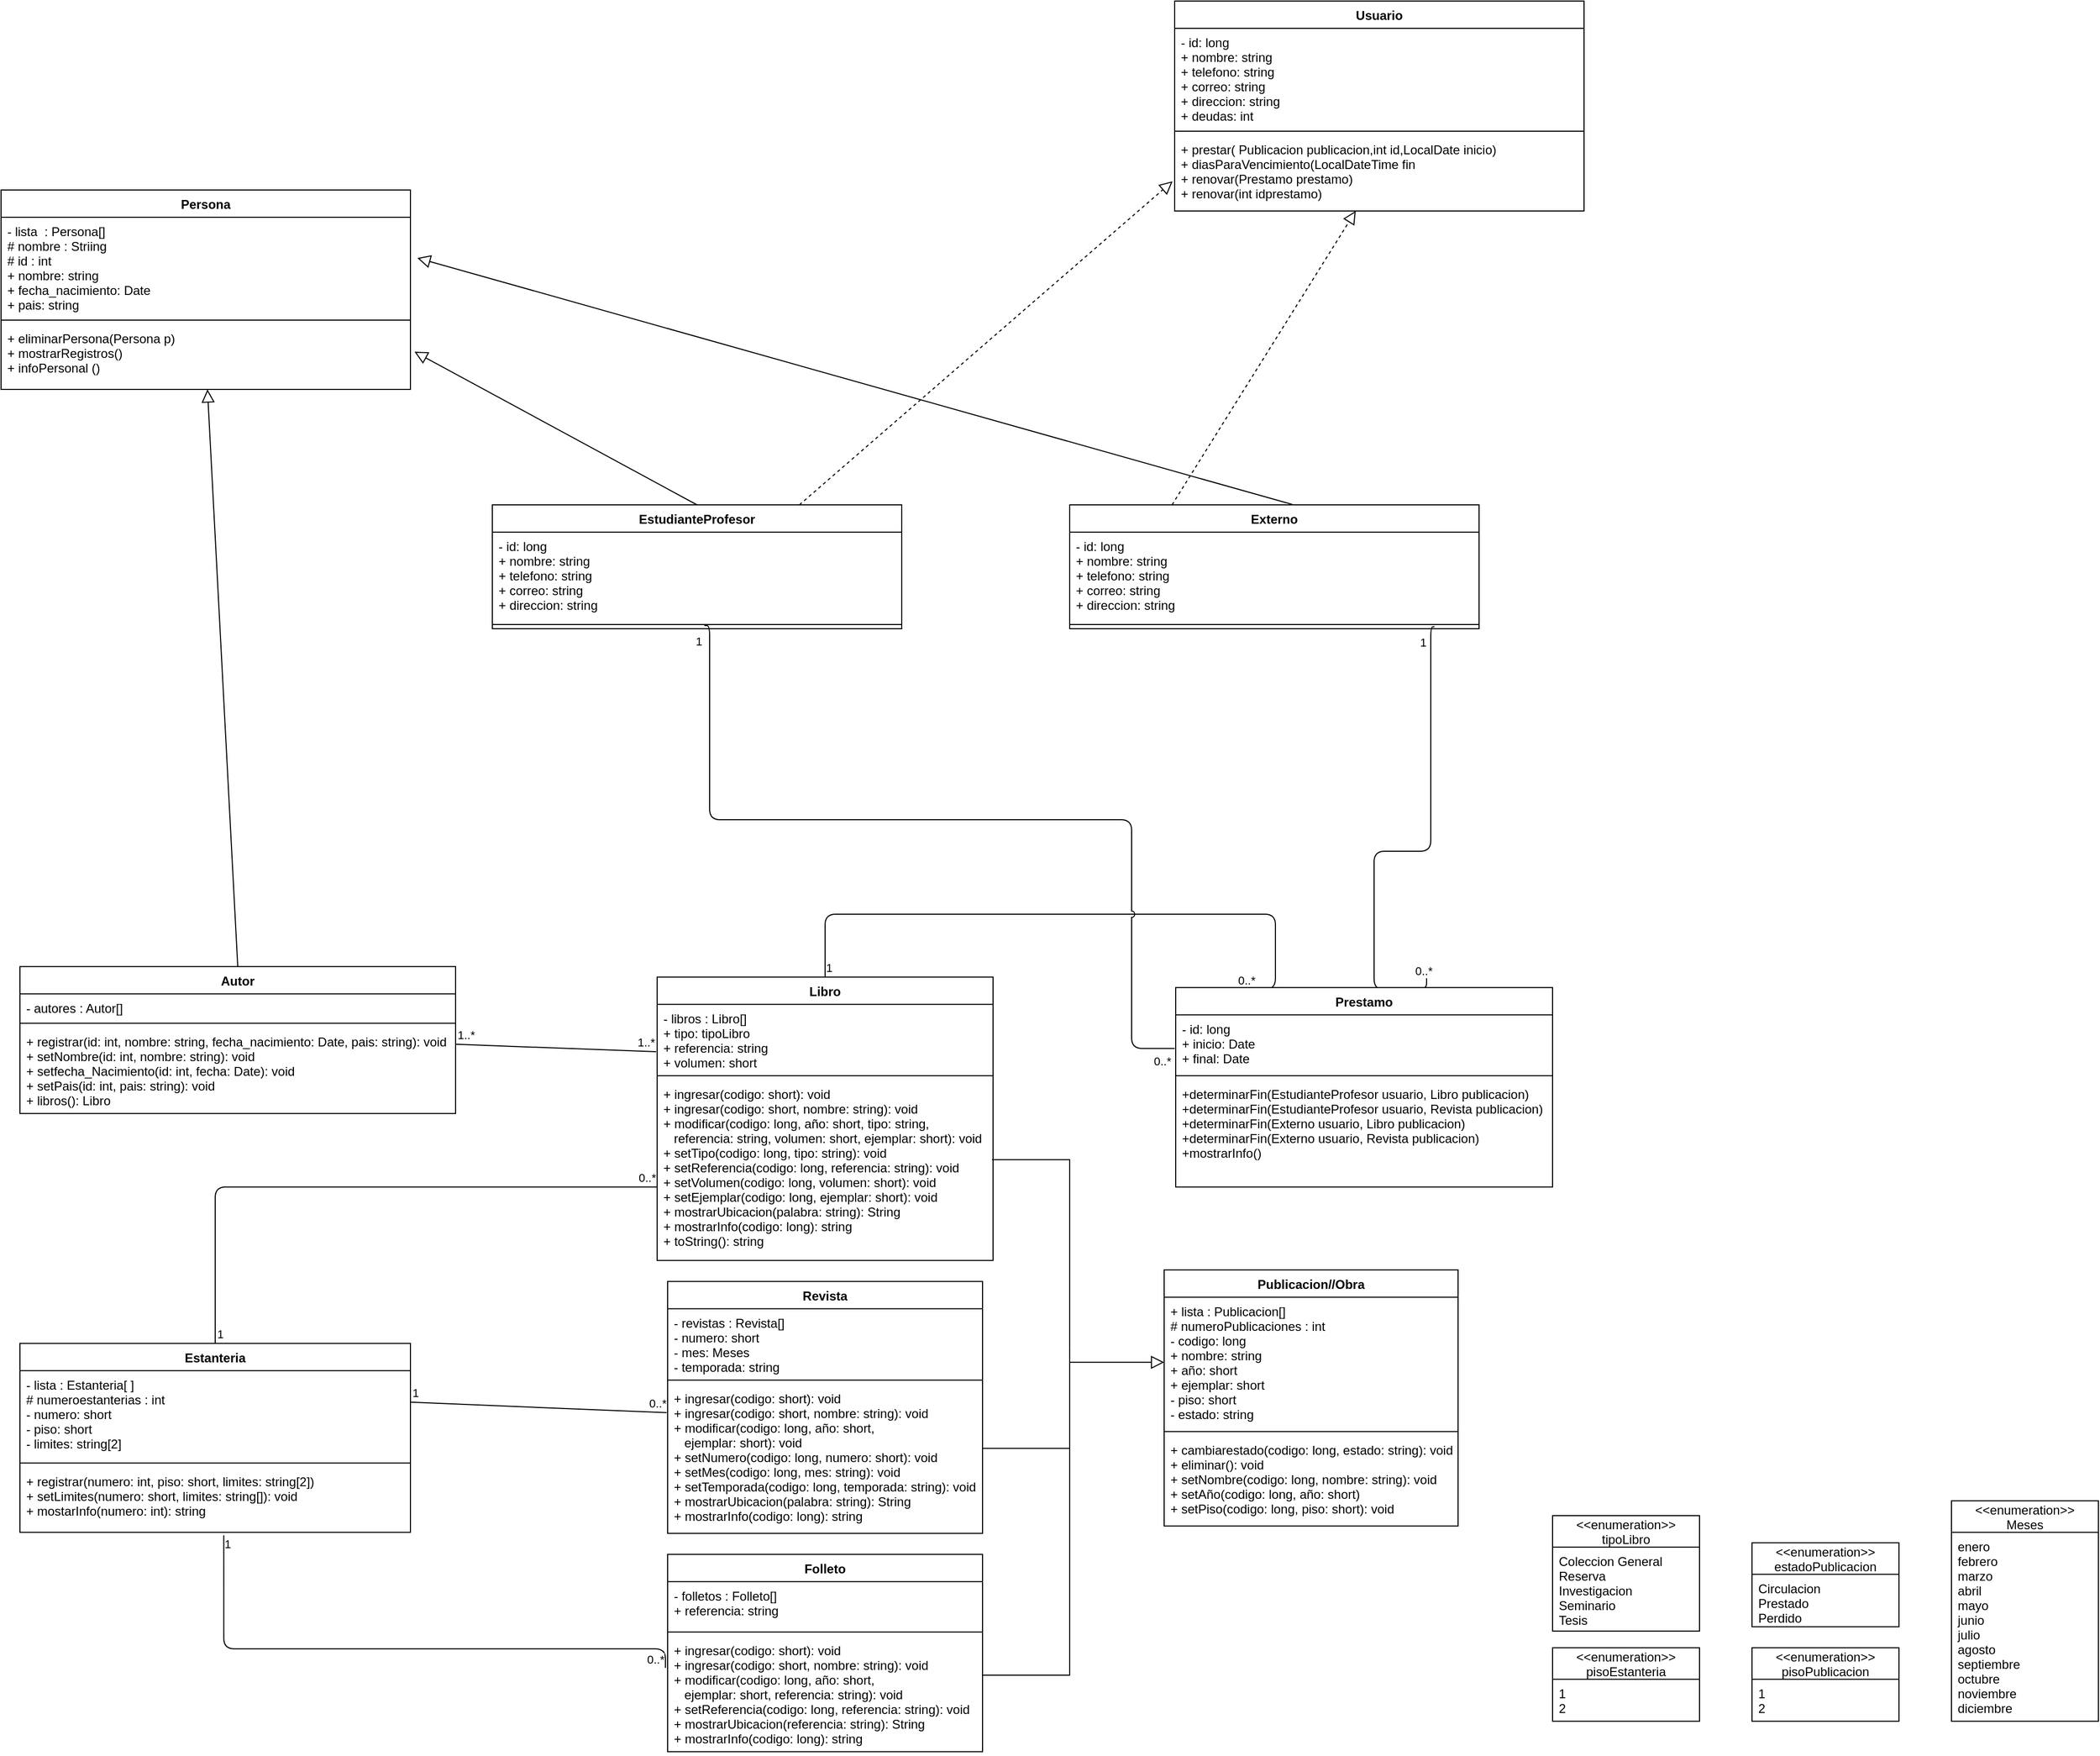 <mxfile version="15.8.7" type="device" pages="3"><diagram id="C5RBs43oDa-KdzZeNtuy" name="Diagrama de Clases"><mxGraphModel dx="2252" dy="1903" grid="1" gridSize="10" guides="1" tooltips="1" connect="1" arrows="0" fold="1" page="1" pageScale="1" pageWidth="827" pageHeight="1169" math="0" shadow="0"><root><mxCell id="WIyWlLk6GJQsqaUBKTNV-0"/><mxCell id="WIyWlLk6GJQsqaUBKTNV-1" parent="WIyWlLk6GJQsqaUBKTNV-0"/><mxCell id="ke12g0NO1L1ZKeJ29uk7-75" style="edgeStyle=orthogonalEdgeStyle;rounded=0;orthogonalLoop=1;jettySize=auto;html=1;exitX=1;exitY=0.5;exitDx=0;exitDy=0;endArrow=none;endFill=0;" parent="WIyWlLk6GJQsqaUBKTNV-1" edge="1"><mxGeometry relative="1" as="geometry"><mxPoint x="-444" y="463.92" as="sourcePoint"/><mxPoint x="-370" y="642.92" as="targetPoint"/><Array as="points"><mxPoint x="-370" y="463.92"/><mxPoint x="-370" y="642.92"/></Array></mxGeometry></mxCell><mxCell id="ke12g0NO1L1ZKeJ29uk7-21" value="Libro" style="swimlane;fontStyle=1;align=center;verticalAlign=top;childLayout=stackLayout;horizontal=1;startSize=26;horizontalStack=0;resizeParent=1;resizeParentMax=0;resizeLast=0;collapsible=1;marginBottom=0;" parent="WIyWlLk6GJQsqaUBKTNV-1" vertex="1"><mxGeometry x="-763" y="289.92" width="320" height="270" as="geometry"><mxRectangle x="-963" y="254.06" width="60" height="26" as="alternateBounds"/></mxGeometry></mxCell><mxCell id="ke12g0NO1L1ZKeJ29uk7-22" value="- libros : Libro[]&#10;+ tipo: tipoLibro&#10;+ referencia: string&#10;+ volumen: short" style="text;strokeColor=none;fillColor=none;align=left;verticalAlign=top;spacingLeft=4;spacingRight=4;overflow=hidden;rotatable=0;points=[[0,0.5],[1,0.5]];portConstraint=eastwest;" parent="ke12g0NO1L1ZKeJ29uk7-21" vertex="1"><mxGeometry y="26" width="320" height="64" as="geometry"/></mxCell><mxCell id="ke12g0NO1L1ZKeJ29uk7-23" value="" style="line;strokeWidth=1;fillColor=none;align=left;verticalAlign=middle;spacingTop=-1;spacingLeft=3;spacingRight=3;rotatable=0;labelPosition=right;points=[];portConstraint=eastwest;" parent="ke12g0NO1L1ZKeJ29uk7-21" vertex="1"><mxGeometry y="90" width="320" height="8" as="geometry"/></mxCell><mxCell id="ke12g0NO1L1ZKeJ29uk7-24" value="+ ingresar(codigo: short): void&#10;+ ingresar(codigo: short, nombre: string): void&#10;+ modificar(codigo: long, año: short, tipo: string, &#10;   referencia: string, volumen: short, ejemplar: short): void&#10;+ setTipo(codigo: long, tipo: string): void&#10;+ setReferencia(codigo: long, referencia: string): void&#10;+ setVolumen(codigo: long, volumen: short): void&#10;+ setEjemplar(codigo: long, ejemplar: short): void&#10;+ mostrarUbicacion(palabra: string): String&#10;+ mostrarInfo(codigo: long): string&#10;+ toString(): string" style="text;strokeColor=none;fillColor=none;align=left;verticalAlign=top;spacingLeft=4;spacingRight=4;overflow=hidden;rotatable=0;points=[[0,0.5],[1,0.5]];portConstraint=eastwest;" parent="ke12g0NO1L1ZKeJ29uk7-21" vertex="1"><mxGeometry y="98" width="320" height="172" as="geometry"/></mxCell><mxCell id="ke12g0NO1L1ZKeJ29uk7-34" value="Usuario" style="swimlane;fontStyle=1;align=center;verticalAlign=top;childLayout=stackLayout;horizontal=1;startSize=26;horizontalStack=0;resizeParent=1;resizeParentMax=0;resizeLast=0;collapsible=1;marginBottom=0;" parent="WIyWlLk6GJQsqaUBKTNV-1" vertex="1"><mxGeometry x="-270" y="-640" width="390" height="200" as="geometry"/></mxCell><mxCell id="ke12g0NO1L1ZKeJ29uk7-35" value="- id: long&#10;+ nombre: string&#10;+ telefono: string&#10;+ correo: string&#10;+ direccion: string&#10;+ deudas: int" style="text;strokeColor=none;fillColor=none;align=left;verticalAlign=top;spacingLeft=4;spacingRight=4;overflow=hidden;rotatable=0;points=[[0,0.5],[1,0.5]];portConstraint=eastwest;" parent="ke12g0NO1L1ZKeJ29uk7-34" vertex="1"><mxGeometry y="26" width="390" height="94" as="geometry"/></mxCell><mxCell id="ke12g0NO1L1ZKeJ29uk7-36" value="" style="line;strokeWidth=1;fillColor=none;align=left;verticalAlign=middle;spacingTop=-1;spacingLeft=3;spacingRight=3;rotatable=0;labelPosition=right;points=[];portConstraint=eastwest;" parent="ke12g0NO1L1ZKeJ29uk7-34" vertex="1"><mxGeometry y="120" width="390" height="8" as="geometry"/></mxCell><mxCell id="ke12g0NO1L1ZKeJ29uk7-37" value="+ prestar( Publicacion publicacion,int id,LocalDate inicio)&#10;+ diasParaVencimiento(LocalDateTime fin&#10;+ renovar(Prestamo prestamo)&#10;+ renovar(int idprestamo)" style="text;strokeColor=none;fillColor=none;align=left;verticalAlign=top;spacingLeft=4;spacingRight=4;overflow=hidden;rotatable=0;points=[[0,0.5],[1,0.5]];portConstraint=eastwest;" parent="ke12g0NO1L1ZKeJ29uk7-34" vertex="1"><mxGeometry y="128" width="390" height="72" as="geometry"/></mxCell><mxCell id="ke12g0NO1L1ZKeJ29uk7-38" value="Estanteria" style="swimlane;fontStyle=1;align=center;verticalAlign=top;childLayout=stackLayout;horizontal=1;startSize=26;horizontalStack=0;resizeParent=1;resizeParentMax=0;resizeLast=0;collapsible=1;marginBottom=0;" parent="WIyWlLk6GJQsqaUBKTNV-1" vertex="1"><mxGeometry x="-1370" y="638.92" width="372" height="180" as="geometry"/></mxCell><mxCell id="ke12g0NO1L1ZKeJ29uk7-39" value="- lista : Estanteria[ ]&#10;# numeroestanterias : int&#10;- numero: short&#10;- piso: short&#10;- limites: string[2]" style="text;strokeColor=none;fillColor=none;align=left;verticalAlign=top;spacingLeft=4;spacingRight=4;overflow=hidden;rotatable=0;points=[[0,0.5],[1,0.5]];portConstraint=eastwest;" parent="ke12g0NO1L1ZKeJ29uk7-38" vertex="1"><mxGeometry y="26" width="372" height="84" as="geometry"/></mxCell><mxCell id="ke12g0NO1L1ZKeJ29uk7-40" value="" style="line;strokeWidth=1;fillColor=none;align=left;verticalAlign=middle;spacingTop=-1;spacingLeft=3;spacingRight=3;rotatable=0;labelPosition=right;points=[];portConstraint=eastwest;" parent="ke12g0NO1L1ZKeJ29uk7-38" vertex="1"><mxGeometry y="110" width="372" height="8" as="geometry"/></mxCell><mxCell id="ke12g0NO1L1ZKeJ29uk7-41" value="+ registrar(numero: int, piso: short, limites: string[2])&#10;+ setLimites(numero: short, limites: string[]): void&#10;+ mostarInfo(numero: int): string" style="text;strokeColor=none;fillColor=none;align=left;verticalAlign=top;spacingLeft=4;spacingRight=4;overflow=hidden;rotatable=0;points=[[0,0.5],[1,0.5]];portConstraint=eastwest;" parent="ke12g0NO1L1ZKeJ29uk7-38" vertex="1"><mxGeometry y="118" width="372" height="62" as="geometry"/></mxCell><mxCell id="ke12g0NO1L1ZKeJ29uk7-46" value="Revista" style="swimlane;fontStyle=1;align=center;verticalAlign=top;childLayout=stackLayout;horizontal=1;startSize=26;horizontalStack=0;resizeParent=1;resizeParentMax=0;resizeLast=0;collapsible=1;marginBottom=0;" parent="WIyWlLk6GJQsqaUBKTNV-1" vertex="1"><mxGeometry x="-753" y="579.92" width="300" height="240" as="geometry"/></mxCell><mxCell id="ke12g0NO1L1ZKeJ29uk7-47" value="- revistas : Revista[]&#10;- numero: short&#10;- mes: Meses&#10;- temporada: string" style="text;strokeColor=none;fillColor=none;align=left;verticalAlign=top;spacingLeft=4;spacingRight=4;overflow=hidden;rotatable=0;points=[[0,0.5],[1,0.5]];portConstraint=eastwest;" parent="ke12g0NO1L1ZKeJ29uk7-46" vertex="1"><mxGeometry y="26" width="300" height="64" as="geometry"/></mxCell><mxCell id="ke12g0NO1L1ZKeJ29uk7-48" value="" style="line;strokeWidth=1;fillColor=none;align=left;verticalAlign=middle;spacingTop=-1;spacingLeft=3;spacingRight=3;rotatable=0;labelPosition=right;points=[];portConstraint=eastwest;" parent="ke12g0NO1L1ZKeJ29uk7-46" vertex="1"><mxGeometry y="90" width="300" height="8" as="geometry"/></mxCell><mxCell id="ke12g0NO1L1ZKeJ29uk7-49" value="+ ingresar(codigo: short): void&#10;+ ingresar(codigo: short, nombre: string): void&#10;+ modificar(codigo: long, año: short,&#10;   ejemplar: short): void&#10;+ setNumero(codigo: long, numero: short): void&#10;+ setMes(codigo: long, mes: string): void&#10;+ setTemporada(codigo: long, temporada: string): void&#10;+ mostrarUbicacion(palabra: string): String&#10;+ mostrarInfo(codigo: long): string" style="text;strokeColor=none;fillColor=none;align=left;verticalAlign=top;spacingLeft=4;spacingRight=4;overflow=hidden;rotatable=0;points=[[0,0.5],[1,0.5]];portConstraint=eastwest;" parent="ke12g0NO1L1ZKeJ29uk7-46" vertex="1"><mxGeometry y="98" width="300" height="142" as="geometry"/></mxCell><mxCell id="ke12g0NO1L1ZKeJ29uk7-50" value="Folleto" style="swimlane;fontStyle=1;align=center;verticalAlign=top;childLayout=stackLayout;horizontal=1;startSize=26;horizontalStack=0;resizeParent=1;resizeParentMax=0;resizeLast=0;collapsible=1;marginBottom=0;" parent="WIyWlLk6GJQsqaUBKTNV-1" vertex="1"><mxGeometry x="-753" y="839.92" width="300" height="188" as="geometry"/></mxCell><mxCell id="ke12g0NO1L1ZKeJ29uk7-51" value="- folletos : Folleto[]&#10;+ referencia: string" style="text;strokeColor=none;fillColor=none;align=left;verticalAlign=top;spacingLeft=4;spacingRight=4;overflow=hidden;rotatable=0;points=[[0,0.5],[1,0.5]];portConstraint=eastwest;" parent="ke12g0NO1L1ZKeJ29uk7-50" vertex="1"><mxGeometry y="26" width="300" height="44" as="geometry"/></mxCell><mxCell id="ke12g0NO1L1ZKeJ29uk7-52" value="" style="line;strokeWidth=1;fillColor=none;align=left;verticalAlign=middle;spacingTop=-1;spacingLeft=3;spacingRight=3;rotatable=0;labelPosition=right;points=[];portConstraint=eastwest;" parent="ke12g0NO1L1ZKeJ29uk7-50" vertex="1"><mxGeometry y="70" width="300" height="8" as="geometry"/></mxCell><mxCell id="ke12g0NO1L1ZKeJ29uk7-53" value="+ ingresar(codigo: short): void&#10;+ ingresar(codigo: short, nombre: string): void&#10;+ modificar(codigo: long, año: short,&#10;   ejemplar: short, referencia: string): void&#10;+ setReferencia(codigo: long, referencia: string): void&#10;+ mostrarUbicacion(referencia: string): String&#10;+ mostrarInfo(codigo: long): string" style="text;strokeColor=none;fillColor=none;align=left;verticalAlign=top;spacingLeft=4;spacingRight=4;overflow=hidden;rotatable=0;points=[[0,0.5],[1,0.5]];portConstraint=eastwest;" parent="ke12g0NO1L1ZKeJ29uk7-50" vertex="1"><mxGeometry y="78" width="300" height="110" as="geometry"/></mxCell><mxCell id="ke12g0NO1L1ZKeJ29uk7-54" value="Publicacion//Obra" style="swimlane;fontStyle=1;align=center;verticalAlign=top;childLayout=stackLayout;horizontal=1;startSize=26;horizontalStack=0;resizeParent=1;resizeParentMax=0;resizeLast=0;collapsible=1;marginBottom=0;" parent="WIyWlLk6GJQsqaUBKTNV-1" vertex="1"><mxGeometry x="-280" y="568.92" width="280" height="244" as="geometry"/></mxCell><mxCell id="ke12g0NO1L1ZKeJ29uk7-55" value="+ lista : Publicacion[]&#10;# numeroPublicaciones : int&#10;- codigo: long &#10;+ nombre: string&#10;+ año: short&#10;+ ejemplar: short&#10;- piso: short&#10;- estado: string" style="text;strokeColor=none;fillColor=none;align=left;verticalAlign=top;spacingLeft=4;spacingRight=4;overflow=hidden;rotatable=0;points=[[0,0.5],[1,0.5]];portConstraint=eastwest;" parent="ke12g0NO1L1ZKeJ29uk7-54" vertex="1"><mxGeometry y="26" width="280" height="124" as="geometry"/></mxCell><mxCell id="ke12g0NO1L1ZKeJ29uk7-56" value="" style="line;strokeWidth=1;fillColor=none;align=left;verticalAlign=middle;spacingTop=-1;spacingLeft=3;spacingRight=3;rotatable=0;labelPosition=right;points=[];portConstraint=eastwest;" parent="ke12g0NO1L1ZKeJ29uk7-54" vertex="1"><mxGeometry y="150" width="280" height="8" as="geometry"/></mxCell><mxCell id="ke12g0NO1L1ZKeJ29uk7-57" value="+ cambiarestado(codigo: long, estado: string): void&#10;+ eliminar(): void&#10;+ setNombre(codigo: long, nombre: string): void&#10;+ setAño(codigo: long, año: short)&#10;+ setPiso(codigo: long, piso: short): void" style="text;strokeColor=none;fillColor=none;align=left;verticalAlign=top;spacingLeft=4;spacingRight=4;overflow=hidden;rotatable=0;points=[[0,0.5],[1,0.5]];portConstraint=eastwest;" parent="ke12g0NO1L1ZKeJ29uk7-54" vertex="1"><mxGeometry y="158" width="280" height="86" as="geometry"/></mxCell><mxCell id="TjU3vEopkKtc1bDM8TNx-0" style="rounded=0;orthogonalLoop=1;jettySize=auto;html=1;exitX=0.5;exitY=0;exitDx=0;exitDy=0;endArrow=block;endFill=0;endSize=10;" edge="1" parent="WIyWlLk6GJQsqaUBKTNV-1" source="ke12g0NO1L1ZKeJ29uk7-58" target="TjU3vEopkKtc1bDM8TNx-18"><mxGeometry relative="1" as="geometry"><mxPoint x="-1182.5" y="80" as="targetPoint"/></mxGeometry></mxCell><mxCell id="ke12g0NO1L1ZKeJ29uk7-58" value="Autor" style="swimlane;fontStyle=1;align=center;verticalAlign=top;childLayout=stackLayout;horizontal=1;startSize=26;horizontalStack=0;resizeParent=1;resizeParentMax=0;resizeLast=0;collapsible=1;marginBottom=0;" parent="WIyWlLk6GJQsqaUBKTNV-1" vertex="1"><mxGeometry x="-1370" y="279.92" width="415" height="140" as="geometry"/></mxCell><mxCell id="ke12g0NO1L1ZKeJ29uk7-59" value="- autores : Autor[]&#10;" style="text;strokeColor=none;fillColor=none;align=left;verticalAlign=top;spacingLeft=4;spacingRight=4;overflow=hidden;rotatable=0;points=[[0,0.5],[1,0.5]];portConstraint=eastwest;" parent="ke12g0NO1L1ZKeJ29uk7-58" vertex="1"><mxGeometry y="26" width="415" height="24" as="geometry"/></mxCell><mxCell id="ke12g0NO1L1ZKeJ29uk7-60" value="" style="line;strokeWidth=1;fillColor=none;align=left;verticalAlign=middle;spacingTop=-1;spacingLeft=3;spacingRight=3;rotatable=0;labelPosition=right;points=[];portConstraint=eastwest;" parent="ke12g0NO1L1ZKeJ29uk7-58" vertex="1"><mxGeometry y="50" width="415" height="8" as="geometry"/></mxCell><mxCell id="ke12g0NO1L1ZKeJ29uk7-61" value="+ registrar(id: int, nombre: string, fecha_nacimiento: Date, pais: string): void&#10;+ setNombre(id: int, nombre: string): void&#10;+ setfecha_Nacimiento(id: int, fecha: Date): void&#10;+ setPais(id: int, pais: string): void&#10;+ libros(): Libro" style="text;strokeColor=none;fillColor=none;align=left;verticalAlign=top;spacingLeft=4;spacingRight=4;overflow=hidden;rotatable=0;points=[[0,0.5],[1,0.5]];portConstraint=eastwest;" parent="ke12g0NO1L1ZKeJ29uk7-58" vertex="1"><mxGeometry y="58" width="415" height="82" as="geometry"/></mxCell><mxCell id="ke12g0NO1L1ZKeJ29uk7-76" style="edgeStyle=orthogonalEdgeStyle;rounded=0;orthogonalLoop=1;jettySize=auto;html=1;endArrow=none;endFill=0;" parent="WIyWlLk6GJQsqaUBKTNV-1" source="ke12g0NO1L1ZKeJ29uk7-49" edge="1"><mxGeometry relative="1" as="geometry"><mxPoint x="-370" y="642.92" as="targetPoint"/><Array as="points"><mxPoint x="-370" y="738.92"/><mxPoint x="-370" y="642.92"/></Array></mxGeometry></mxCell><mxCell id="ke12g0NO1L1ZKeJ29uk7-77" style="edgeStyle=orthogonalEdgeStyle;rounded=0;orthogonalLoop=1;jettySize=auto;html=1;entryX=0;entryY=0.5;entryDx=0;entryDy=0;endArrow=block;endFill=0;endSize=10;" parent="WIyWlLk6GJQsqaUBKTNV-1" source="ke12g0NO1L1ZKeJ29uk7-53" target="ke12g0NO1L1ZKeJ29uk7-55" edge="1"><mxGeometry relative="1" as="geometry"><Array as="points"><mxPoint x="-370" y="955"/><mxPoint x="-370" y="657"/></Array></mxGeometry></mxCell><mxCell id="ke12g0NO1L1ZKeJ29uk7-81" value="" style="endArrow=none;html=1;endFill=0;entryX=-0.003;entryY=0.19;entryDx=0;entryDy=0;entryPerimeter=0;" parent="WIyWlLk6GJQsqaUBKTNV-1" target="ke12g0NO1L1ZKeJ29uk7-49" edge="1"><mxGeometry relative="1" as="geometry"><mxPoint x="-998" y="694.92" as="sourcePoint"/><mxPoint x="-800" y="649.92" as="targetPoint"/><Array as="points"/></mxGeometry></mxCell><mxCell id="ke12g0NO1L1ZKeJ29uk7-83" value="1" style="edgeLabel;resizable=0;html=1;align=left;verticalAlign=bottom;" parent="ke12g0NO1L1ZKeJ29uk7-81" connectable="0" vertex="1"><mxGeometry x="-1" relative="1" as="geometry"/></mxCell><mxCell id="ke12g0NO1L1ZKeJ29uk7-84" value="0..*" style="edgeLabel;resizable=0;html=1;align=right;verticalAlign=bottom;" parent="ke12g0NO1L1ZKeJ29uk7-81" connectable="0" vertex="1"><mxGeometry x="1" relative="1" as="geometry"/></mxCell><mxCell id="ke12g0NO1L1ZKeJ29uk7-85" value="" style="endArrow=none;html=1;endFill=0;entryX=-0.003;entryY=0.704;entryDx=0;entryDy=0;entryPerimeter=0;" parent="WIyWlLk6GJQsqaUBKTNV-1" target="ke12g0NO1L1ZKeJ29uk7-22" edge="1"><mxGeometry relative="1" as="geometry"><mxPoint x="-955" y="353.92" as="sourcePoint"/><mxPoint x="-800.9" y="353.92" as="targetPoint"/><Array as="points"/></mxGeometry></mxCell><mxCell id="ke12g0NO1L1ZKeJ29uk7-86" value="1..*" style="edgeLabel;resizable=0;html=1;align=left;verticalAlign=bottom;" parent="ke12g0NO1L1ZKeJ29uk7-85" connectable="0" vertex="1"><mxGeometry x="-1" relative="1" as="geometry"/></mxCell><mxCell id="ke12g0NO1L1ZKeJ29uk7-87" value="1..*" style="edgeLabel;resizable=0;html=1;align=right;verticalAlign=bottom;" parent="ke12g0NO1L1ZKeJ29uk7-85" connectable="0" vertex="1"><mxGeometry x="1" relative="1" as="geometry"/></mxCell><mxCell id="ke12g0NO1L1ZKeJ29uk7-88" value="" style="endArrow=none;html=1;endFill=0;entryX=-0.003;entryY=0.19;entryDx=0;entryDy=0;entryPerimeter=0;exitX=0.5;exitY=0;exitDx=0;exitDy=0;edgeStyle=orthogonalEdgeStyle;" parent="WIyWlLk6GJQsqaUBKTNV-1" source="ke12g0NO1L1ZKeJ29uk7-38" edge="1"><mxGeometry relative="1" as="geometry"><mxPoint x="-1007.1" y="489.94" as="sourcePoint"/><mxPoint x="-763.0" y="489.92" as="targetPoint"/><Array as="points"><mxPoint x="-1184" y="489.92"/></Array></mxGeometry></mxCell><mxCell id="ke12g0NO1L1ZKeJ29uk7-89" value="1" style="edgeLabel;resizable=0;html=1;align=left;verticalAlign=bottom;" parent="ke12g0NO1L1ZKeJ29uk7-88" connectable="0" vertex="1"><mxGeometry x="-1" relative="1" as="geometry"/></mxCell><mxCell id="ke12g0NO1L1ZKeJ29uk7-90" value="0..*" style="edgeLabel;resizable=0;html=1;align=right;verticalAlign=bottom;" parent="ke12g0NO1L1ZKeJ29uk7-88" connectable="0" vertex="1"><mxGeometry x="1" relative="1" as="geometry"/></mxCell><mxCell id="ke12g0NO1L1ZKeJ29uk7-91" value="" style="endArrow=none;html=1;endFill=0;entryX=-0.007;entryY=0.273;entryDx=0;entryDy=0;entryPerimeter=0;edgeStyle=orthogonalEdgeStyle;exitX=0.522;exitY=1.045;exitDx=0;exitDy=0;exitPerimeter=0;" parent="WIyWlLk6GJQsqaUBKTNV-1" source="ke12g0NO1L1ZKeJ29uk7-41" target="ke12g0NO1L1ZKeJ29uk7-53" edge="1"><mxGeometry relative="1" as="geometry"><mxPoint x="-1100" y="809.92" as="sourcePoint"/><mxPoint x="-789" y="929.92" as="targetPoint"/><Array as="points"><mxPoint x="-1176" y="929.92"/></Array></mxGeometry></mxCell><mxCell id="ke12g0NO1L1ZKeJ29uk7-92" value="1" style="edgeLabel;resizable=0;html=1;align=left;verticalAlign=bottom;" parent="ke12g0NO1L1ZKeJ29uk7-91" connectable="0" vertex="1"><mxGeometry x="-1" relative="1" as="geometry"><mxPoint x="-1" y="17" as="offset"/></mxGeometry></mxCell><mxCell id="ke12g0NO1L1ZKeJ29uk7-93" value="0..*" style="edgeLabel;resizable=0;html=1;align=right;verticalAlign=bottom;" parent="ke12g0NO1L1ZKeJ29uk7-91" connectable="0" vertex="1"><mxGeometry x="1" relative="1" as="geometry"/></mxCell><mxCell id="ke12g0NO1L1ZKeJ29uk7-94" value="" style="endArrow=none;html=1;endFill=0;entryX=0.214;entryY=0.007;entryDx=0;entryDy=0;edgeStyle=orthogonalEdgeStyle;exitX=0.5;exitY=0;exitDx=0;exitDy=0;entryPerimeter=0;" parent="WIyWlLk6GJQsqaUBKTNV-1" source="ke12g0NO1L1ZKeJ29uk7-21" target="ke12g0NO1L1ZKeJ29uk7-62" edge="1"><mxGeometry relative="1" as="geometry"><mxPoint x="-603" y="269.92" as="sourcePoint"/><mxPoint x="-249.28" y="136.97" as="targetPoint"/><Array as="points"><mxPoint x="-603" y="230"/><mxPoint x="-174" y="230"/><mxPoint x="-174" y="301"/></Array></mxGeometry></mxCell><mxCell id="ke12g0NO1L1ZKeJ29uk7-95" value="1" style="edgeLabel;resizable=0;html=1;align=left;verticalAlign=bottom;" parent="ke12g0NO1L1ZKeJ29uk7-94" connectable="0" vertex="1"><mxGeometry x="-1" relative="1" as="geometry"><mxPoint x="-1" as="offset"/></mxGeometry></mxCell><mxCell id="ke12g0NO1L1ZKeJ29uk7-96" value="0..*" style="edgeLabel;resizable=0;html=1;align=right;verticalAlign=bottom;" parent="ke12g0NO1L1ZKeJ29uk7-94" connectable="0" vertex="1"><mxGeometry x="1" relative="1" as="geometry"/></mxCell><mxCell id="EPWQVqLMymoQ9FA3Z7Se-0" value="&lt;&lt;enumeration&gt;&gt;&#10;tipoLibro" style="swimlane;fontStyle=0;childLayout=stackLayout;horizontal=1;startSize=30;horizontalStack=0;resizeParent=1;resizeParentMax=0;resizeLast=0;collapsible=1;marginBottom=0;" parent="WIyWlLk6GJQsqaUBKTNV-1" vertex="1"><mxGeometry x="90" y="802.98" width="140" height="110" as="geometry"/></mxCell><mxCell id="EPWQVqLMymoQ9FA3Z7Se-3" value="Coleccion General&#10;Reserva&#10;Investigacion&#10;Seminario&#10;Tesis" style="text;strokeColor=none;fillColor=none;align=left;verticalAlign=top;spacingLeft=4;spacingRight=4;overflow=hidden;rotatable=0;points=[[0,0.5],[1,0.5]];portConstraint=eastwest;" parent="EPWQVqLMymoQ9FA3Z7Se-0" vertex="1"><mxGeometry y="30" width="140" height="80" as="geometry"/></mxCell><mxCell id="EPWQVqLMymoQ9FA3Z7Se-4" value="&lt;&lt;enumeration&gt;&gt;&#10;Meses" style="swimlane;fontStyle=0;childLayout=stackLayout;horizontal=1;startSize=30;horizontalStack=0;resizeParent=1;resizeParentMax=0;resizeLast=0;collapsible=1;marginBottom=0;" parent="WIyWlLk6GJQsqaUBKTNV-1" vertex="1"><mxGeometry x="470" y="788.92" width="140" height="210" as="geometry"/></mxCell><mxCell id="EPWQVqLMymoQ9FA3Z7Se-5" value="enero&#10;febrero&#10;marzo&#10;abril&#10;mayo&#10;junio&#10;julio&#10;agosto&#10;septiembre&#10;octubre&#10;noviembre&#10;diciembre" style="text;strokeColor=none;fillColor=none;align=left;verticalAlign=top;spacingLeft=4;spacingRight=4;overflow=hidden;rotatable=0;points=[[0,0.5],[1,0.5]];portConstraint=eastwest;" parent="EPWQVqLMymoQ9FA3Z7Se-4" vertex="1"><mxGeometry y="30" width="140" height="180" as="geometry"/></mxCell><mxCell id="EPWQVqLMymoQ9FA3Z7Se-8" value="&lt;&lt;enumeration&gt;&gt;&#10;pisoEstanteria" style="swimlane;fontStyle=0;childLayout=stackLayout;horizontal=1;startSize=30;horizontalStack=0;resizeParent=1;resizeParentMax=0;resizeLast=0;collapsible=1;marginBottom=0;" parent="WIyWlLk6GJQsqaUBKTNV-1" vertex="1"><mxGeometry x="90" y="928.92" width="140" height="70" as="geometry"/></mxCell><mxCell id="EPWQVqLMymoQ9FA3Z7Se-9" value="1&#10;2" style="text;strokeColor=none;fillColor=none;align=left;verticalAlign=top;spacingLeft=4;spacingRight=4;overflow=hidden;rotatable=0;points=[[0,0.5],[1,0.5]];portConstraint=eastwest;" parent="EPWQVqLMymoQ9FA3Z7Se-8" vertex="1"><mxGeometry y="30" width="140" height="40" as="geometry"/></mxCell><mxCell id="EPWQVqLMymoQ9FA3Z7Se-10" value="&lt;&lt;enumeration&gt;&gt;&#10;pisoPublicacion" style="swimlane;fontStyle=0;childLayout=stackLayout;horizontal=1;startSize=30;horizontalStack=0;resizeParent=1;resizeParentMax=0;resizeLast=0;collapsible=1;marginBottom=0;" parent="WIyWlLk6GJQsqaUBKTNV-1" vertex="1"><mxGeometry x="280" y="928.92" width="140" height="70" as="geometry"/></mxCell><mxCell id="EPWQVqLMymoQ9FA3Z7Se-11" value="1&#10;2" style="text;strokeColor=none;fillColor=none;align=left;verticalAlign=top;spacingLeft=4;spacingRight=4;overflow=hidden;rotatable=0;points=[[0,0.5],[1,0.5]];portConstraint=eastwest;" parent="EPWQVqLMymoQ9FA3Z7Se-10" vertex="1"><mxGeometry y="30" width="140" height="40" as="geometry"/></mxCell><mxCell id="EPWQVqLMymoQ9FA3Z7Se-12" value="&lt;&lt;enumeration&gt;&gt;&#10;estadoPublicacion" style="swimlane;fontStyle=0;childLayout=stackLayout;horizontal=1;startSize=30;horizontalStack=0;resizeParent=1;resizeParentMax=0;resizeLast=0;collapsible=1;marginBottom=0;" parent="WIyWlLk6GJQsqaUBKTNV-1" vertex="1"><mxGeometry x="280" y="828.92" width="140" height="80" as="geometry"/></mxCell><mxCell id="EPWQVqLMymoQ9FA3Z7Se-13" value="Circulacion&#10;Prestado&#10;Perdido" style="text;strokeColor=none;fillColor=none;align=left;verticalAlign=top;spacingLeft=4;spacingRight=4;overflow=hidden;rotatable=0;points=[[0,0.5],[1,0.5]];portConstraint=eastwest;" parent="EPWQVqLMymoQ9FA3Z7Se-12" vertex="1"><mxGeometry y="30" width="140" height="50" as="geometry"/></mxCell><mxCell id="ChVno5LePOyfvfqLUkpB-5" value="EstudianteProfesor" style="swimlane;fontStyle=1;align=center;verticalAlign=top;childLayout=stackLayout;horizontal=1;startSize=26;horizontalStack=0;resizeParent=1;resizeParentMax=0;resizeLast=0;collapsible=1;marginBottom=0;" parent="WIyWlLk6GJQsqaUBKTNV-1" vertex="1"><mxGeometry x="-920" y="-160" width="390" height="118" as="geometry"/></mxCell><mxCell id="ChVno5LePOyfvfqLUkpB-6" value="- id: long&#10;+ nombre: string&#10;+ telefono: string&#10;+ correo: string&#10;+ direccion: string" style="text;strokeColor=none;fillColor=none;align=left;verticalAlign=top;spacingLeft=4;spacingRight=4;overflow=hidden;rotatable=0;points=[[0,0.5],[1,0.5]];portConstraint=eastwest;" parent="ChVno5LePOyfvfqLUkpB-5" vertex="1"><mxGeometry y="26" width="390" height="84" as="geometry"/></mxCell><mxCell id="ChVno5LePOyfvfqLUkpB-7" value="" style="line;strokeWidth=1;fillColor=none;align=left;verticalAlign=middle;spacingTop=-1;spacingLeft=3;spacingRight=3;rotatable=0;labelPosition=right;points=[];portConstraint=eastwest;" parent="ChVno5LePOyfvfqLUkpB-5" vertex="1"><mxGeometry y="110" width="390" height="8" as="geometry"/></mxCell><mxCell id="TjU3vEopkKtc1bDM8TNx-5" style="edgeStyle=none;rounded=0;orthogonalLoop=1;jettySize=auto;html=1;exitX=0.25;exitY=0;exitDx=0;exitDy=0;endArrow=block;endFill=0;endSize=10;dashed=1;" edge="1" parent="WIyWlLk6GJQsqaUBKTNV-1" source="ChVno5LePOyfvfqLUkpB-9" target="ke12g0NO1L1ZKeJ29uk7-37"><mxGeometry relative="1" as="geometry"/></mxCell><mxCell id="ChVno5LePOyfvfqLUkpB-9" value="Externo" style="swimlane;fontStyle=1;align=center;verticalAlign=top;childLayout=stackLayout;horizontal=1;startSize=26;horizontalStack=0;resizeParent=1;resizeParentMax=0;resizeLast=0;collapsible=1;marginBottom=0;" parent="WIyWlLk6GJQsqaUBKTNV-1" vertex="1"><mxGeometry x="-370" y="-160" width="390" height="118" as="geometry"/></mxCell><mxCell id="ChVno5LePOyfvfqLUkpB-10" value="- id: long&#10;+ nombre: string&#10;+ telefono: string&#10;+ correo: string&#10;+ direccion: string&#10;" style="text;strokeColor=none;fillColor=none;align=left;verticalAlign=top;spacingLeft=4;spacingRight=4;overflow=hidden;rotatable=0;points=[[0,0.5],[1,0.5]];portConstraint=eastwest;" parent="ChVno5LePOyfvfqLUkpB-9" vertex="1"><mxGeometry y="26" width="390" height="84" as="geometry"/></mxCell><mxCell id="ChVno5LePOyfvfqLUkpB-11" value="" style="line;strokeWidth=1;fillColor=none;align=left;verticalAlign=middle;spacingTop=-1;spacingLeft=3;spacingRight=3;rotatable=0;labelPosition=right;points=[];portConstraint=eastwest;" parent="ChVno5LePOyfvfqLUkpB-9" vertex="1"><mxGeometry y="110" width="390" height="8" as="geometry"/></mxCell><mxCell id="TjU3vEopkKtc1bDM8TNx-2" value="" style="endArrow=block;html=1;rounded=0;exitX=0.5;exitY=0;exitDx=0;exitDy=0;endSize=10;endFill=0;entryX=1.01;entryY=0.421;entryDx=0;entryDy=0;entryPerimeter=0;" edge="1" parent="WIyWlLk6GJQsqaUBKTNV-1" source="ChVno5LePOyfvfqLUkpB-5" target="TjU3vEopkKtc1bDM8TNx-18"><mxGeometry width="50" height="50" relative="1" as="geometry"><mxPoint x="-750" y="-350" as="sourcePoint"/><mxPoint x="-900" y="-270" as="targetPoint"/></mxGeometry></mxCell><mxCell id="TjU3vEopkKtc1bDM8TNx-3" value="" style="endArrow=block;html=1;rounded=0;exitX=0.544;exitY=-0.003;exitDx=0;exitDy=0;exitPerimeter=0;entryX=1.017;entryY=0.413;entryDx=0;entryDy=0;endSize=10;endFill=0;entryPerimeter=0;" edge="1" parent="WIyWlLk6GJQsqaUBKTNV-1" source="ChVno5LePOyfvfqLUkpB-9" target="TjU3vEopkKtc1bDM8TNx-16"><mxGeometry width="50" height="50" relative="1" as="geometry"><mxPoint x="-380" y="-60" as="sourcePoint"/><mxPoint x="-975" y="-447.0" as="targetPoint"/></mxGeometry></mxCell><mxCell id="TjU3vEopkKtc1bDM8TNx-6" value="&lt;span style=&quot;color: rgb(0 , 0 , 0) ; font-family: &amp;#34;helvetica&amp;#34; ; font-size: 11px ; font-style: normal ; font-weight: 400 ; letter-spacing: normal ; text-align: right ; text-indent: 0px ; text-transform: none ; word-spacing: 0px ; background-color: rgb(255 , 255 , 255) ; display: inline ; float: none&quot;&gt;0..*&lt;/span&gt;" style="endArrow=none;html=1;endFill=0;edgeStyle=orthogonalEdgeStyle;jumpStyle=arc;exitX=0;exitY=0.5;exitDx=0;exitDy=0;entryX=0.518;entryY=0.625;entryDx=0;entryDy=0;entryPerimeter=0;" edge="1" parent="WIyWlLk6GJQsqaUBKTNV-1" target="ChVno5LePOyfvfqLUkpB-7"><mxGeometry x="-0.973" y="12" relative="1" as="geometry"><mxPoint x="-270" y="357.92" as="sourcePoint"/><mxPoint x="-713" y="70" as="targetPoint"/><Array as="points"><mxPoint x="-311" y="358"/><mxPoint x="-311" y="140"/><mxPoint x="-713" y="140"/><mxPoint x="-713" y="-45"/></Array><mxPoint as="offset"/></mxGeometry></mxCell><mxCell id="TjU3vEopkKtc1bDM8TNx-8" value="1" style="edgeLabel;resizable=0;html=1;align=right;verticalAlign=bottom;" connectable="0" vertex="1" parent="TjU3vEopkKtc1bDM8TNx-6"><mxGeometry x="1" relative="1" as="geometry"><mxPoint x="-1" y="23" as="offset"/></mxGeometry></mxCell><mxCell id="TjU3vEopkKtc1bDM8TNx-4" value="" style="endArrow=block;html=1;rounded=0;endSize=10;exitX=0.75;exitY=0;exitDx=0;exitDy=0;entryX=-0.005;entryY=0.607;entryDx=0;entryDy=0;entryPerimeter=0;endFill=0;dashed=1;" edge="1" parent="WIyWlLk6GJQsqaUBKTNV-1" source="ChVno5LePOyfvfqLUkpB-5" target="ke12g0NO1L1ZKeJ29uk7-37"><mxGeometry width="50" height="50" relative="1" as="geometry"><mxPoint x="-380" y="-200" as="sourcePoint"/><mxPoint x="-330" y="-250" as="targetPoint"/></mxGeometry></mxCell><mxCell id="TjU3vEopkKtc1bDM8TNx-13" value="&lt;span style=&quot;color: rgb(0 , 0 , 0) ; font-family: &amp;#34;helvetica&amp;#34; ; font-size: 11px ; font-style: normal ; font-weight: 400 ; letter-spacing: normal ; text-align: right ; text-indent: 0px ; text-transform: none ; word-spacing: 0px ; background-color: rgb(255 , 255 , 255) ; display: inline ; float: none&quot;&gt;0..*&lt;/span&gt;" style="endArrow=none;html=1;endFill=0;edgeStyle=orthogonalEdgeStyle;jumpStyle=arc;entryX=0.891;entryY=0.772;entryDx=0;entryDy=0;entryPerimeter=0;" edge="1" parent="WIyWlLk6GJQsqaUBKTNV-1" target="ChVno5LePOyfvfqLUkpB-11"><mxGeometry x="-0.933" y="-18" relative="1" as="geometry"><mxPoint x="-30" y="290" as="sourcePoint"/><mxPoint x="-26.02" y="30.504" as="targetPoint"/><Array as="points"><mxPoint x="-80" y="302"/><mxPoint x="-80" y="170"/><mxPoint x="-26" y="170"/><mxPoint x="-26" y="-44"/></Array><mxPoint as="offset"/></mxGeometry></mxCell><mxCell id="TjU3vEopkKtc1bDM8TNx-14" value="1" style="edgeLabel;resizable=0;html=1;align=right;verticalAlign=bottom;" connectable="0" vertex="1" parent="TjU3vEopkKtc1bDM8TNx-13"><mxGeometry x="1" relative="1" as="geometry"><mxPoint x="-7" y="23" as="offset"/></mxGeometry></mxCell><mxCell id="TjU3vEopkKtc1bDM8TNx-15" value="Persona" style="swimlane;fontStyle=1;align=center;verticalAlign=top;childLayout=stackLayout;horizontal=1;startSize=26;horizontalStack=0;resizeParent=1;resizeParentMax=0;resizeLast=0;collapsible=1;marginBottom=0;" vertex="1" parent="WIyWlLk6GJQsqaUBKTNV-1"><mxGeometry x="-1388" y="-460" width="390" height="190" as="geometry"/></mxCell><mxCell id="TjU3vEopkKtc1bDM8TNx-16" value="- lista  : Persona[]&#10;# nombre : Striing&#10;# id : int&#10;+ nombre: string&#10;+ fecha_nacimiento: Date&#10;+ pais: string&#10;" style="text;strokeColor=none;fillColor=none;align=left;verticalAlign=top;spacingLeft=4;spacingRight=4;overflow=hidden;rotatable=0;points=[[0,0.5],[1,0.5]];portConstraint=eastwest;" vertex="1" parent="TjU3vEopkKtc1bDM8TNx-15"><mxGeometry y="26" width="390" height="94" as="geometry"/></mxCell><mxCell id="TjU3vEopkKtc1bDM8TNx-17" value="" style="line;strokeWidth=1;fillColor=none;align=left;verticalAlign=middle;spacingTop=-1;spacingLeft=3;spacingRight=3;rotatable=0;labelPosition=right;points=[];portConstraint=eastwest;" vertex="1" parent="TjU3vEopkKtc1bDM8TNx-15"><mxGeometry y="120" width="390" height="8" as="geometry"/></mxCell><mxCell id="TjU3vEopkKtc1bDM8TNx-18" value="+ eliminarPersona(Persona p)&#10;+ mostrarRegistros()&#10;+ infoPersonal ()" style="text;strokeColor=none;fillColor=none;align=left;verticalAlign=top;spacingLeft=4;spacingRight=4;overflow=hidden;rotatable=0;points=[[0,0.5],[1,0.5]];portConstraint=eastwest;" vertex="1" parent="TjU3vEopkKtc1bDM8TNx-15"><mxGeometry y="128" width="390" height="62" as="geometry"/></mxCell><mxCell id="ke12g0NO1L1ZKeJ29uk7-62" value="Prestamo" style="swimlane;fontStyle=1;align=center;verticalAlign=top;childLayout=stackLayout;horizontal=1;startSize=26;horizontalStack=0;resizeParent=1;resizeParentMax=0;resizeLast=0;collapsible=1;marginBottom=0;" parent="WIyWlLk6GJQsqaUBKTNV-1" vertex="1"><mxGeometry x="-269" y="299.92" width="359" height="190" as="geometry"/></mxCell><mxCell id="ke12g0NO1L1ZKeJ29uk7-63" value="- id: long&#10;+ inicio: Date&#10;+ final: Date" style="text;strokeColor=none;fillColor=none;align=left;verticalAlign=top;spacingLeft=4;spacingRight=4;overflow=hidden;rotatable=0;points=[[0,0.5],[1,0.5]];portConstraint=eastwest;" parent="ke12g0NO1L1ZKeJ29uk7-62" vertex="1"><mxGeometry y="26" width="359" height="54" as="geometry"/></mxCell><mxCell id="ke12g0NO1L1ZKeJ29uk7-64" value="" style="line;strokeWidth=1;fillColor=none;align=left;verticalAlign=middle;spacingTop=-1;spacingLeft=3;spacingRight=3;rotatable=0;labelPosition=right;points=[];portConstraint=eastwest;" parent="ke12g0NO1L1ZKeJ29uk7-62" vertex="1"><mxGeometry y="80" width="359" height="8" as="geometry"/></mxCell><mxCell id="ke12g0NO1L1ZKeJ29uk7-65" value="+determinarFin(EstudianteProfesor usuario, Libro publicacion)&#10;+determinarFin(EstudianteProfesor usuario, Revista publicacion)&#10;+determinarFin(Externo usuario, Libro publicacion)&#10;+determinarFin(Externo usuario, Revista publicacion)&#10;+mostrarInfo()" style="text;strokeColor=none;fillColor=none;align=left;verticalAlign=top;spacingLeft=4;spacingRight=4;overflow=hidden;rotatable=0;points=[[0,0.5],[1,0.5]];portConstraint=eastwest;" parent="ke12g0NO1L1ZKeJ29uk7-62" vertex="1"><mxGeometry y="88" width="359" height="102" as="geometry"/></mxCell></root></mxGraphModel></diagram><diagram id="wwCpMlIQeOkv3GztFox6" name="Diagrama de Objetos"><mxGraphModel dx="1102" dy="865" grid="1" gridSize="10" guides="1" tooltips="1" connect="1" arrows="1" fold="1" page="1" pageScale="1" pageWidth="827" pageHeight="1169" math="0" shadow="0"><root><mxCell id="WVwIK--LwqkVSx_BfwZU-0"/><mxCell id="WVwIK--LwqkVSx_BfwZU-1" parent="WVwIK--LwqkVSx_BfwZU-0"/></root></mxGraphModel></diagram><diagram id="t9D-Pu8Kgjb7aQ9FUgC7" name="Funcionalidades"><mxGraphModel dx="1102" dy="865" grid="1" gridSize="10" guides="1" tooltips="1" connect="1" arrows="1" fold="1" page="1" pageScale="1" pageWidth="827" pageHeight="1169" math="0" shadow="0"><root><mxCell id="ZE6BnD19SP2nE5nU9KG_-0"/><mxCell id="ZE6BnD19SP2nE5nU9KG_-1" parent="ZE6BnD19SP2nE5nU9KG_-0"/><mxCell id="vjLgAyR_rwCTi4W5Gijk-1" value="&lt;h1 style=&quot;font-size: 26px&quot;&gt;&lt;font style=&quot;font-size: 26px&quot;&gt;FUNCIONALIDADES:&lt;/font&gt;&lt;/h1&gt;&lt;p style=&quot;font-size: 26px&quot;&gt;&lt;/p&gt;&lt;ol style=&quot;font-size: 26px&quot;&gt;&lt;li&gt;&lt;font style=&quot;font-size: 26px&quot;&gt;Obtener la ubicación de libros, revistas y folletos&lt;/font&gt;&lt;/li&gt;&lt;li&gt;&lt;font style=&quot;font-size: 26px&quot;&gt;Poder realizar un préstramo asegurandose de que no hay deudas del usuario y resgistrarlo&lt;/font&gt;&lt;/li&gt;&lt;li&gt;&lt;font style=&quot;font-size: 26px&quot;&gt;Registrar y eliminiar publicaciones que entran a hacer parte de la biblioteca&lt;/font&gt;&lt;/li&gt;&lt;li&gt;&lt;font style=&quot;font-size: 26px&quot;&gt;Modificar atributos con los que se almacena las publicaciones&lt;/font&gt;&lt;/li&gt;&lt;li&gt;&lt;font style=&quot;font-size: 26px&quot;&gt;Asegurarse de que una publicación está bien registrada al usar el método mostrarInfo()&lt;/font&gt;&lt;/li&gt;&lt;/ol&gt;&lt;p&gt;&lt;/p&gt;" style="text;html=1;strokeColor=none;fillColor=none;spacing=5;spacingTop=-20;whiteSpace=wrap;overflow=hidden;rounded=0;" parent="ZE6BnD19SP2nE5nU9KG_-1" vertex="1"><mxGeometry x="50" y="120" width="700" height="520" as="geometry"/></mxCell></root></mxGraphModel></diagram></mxfile>